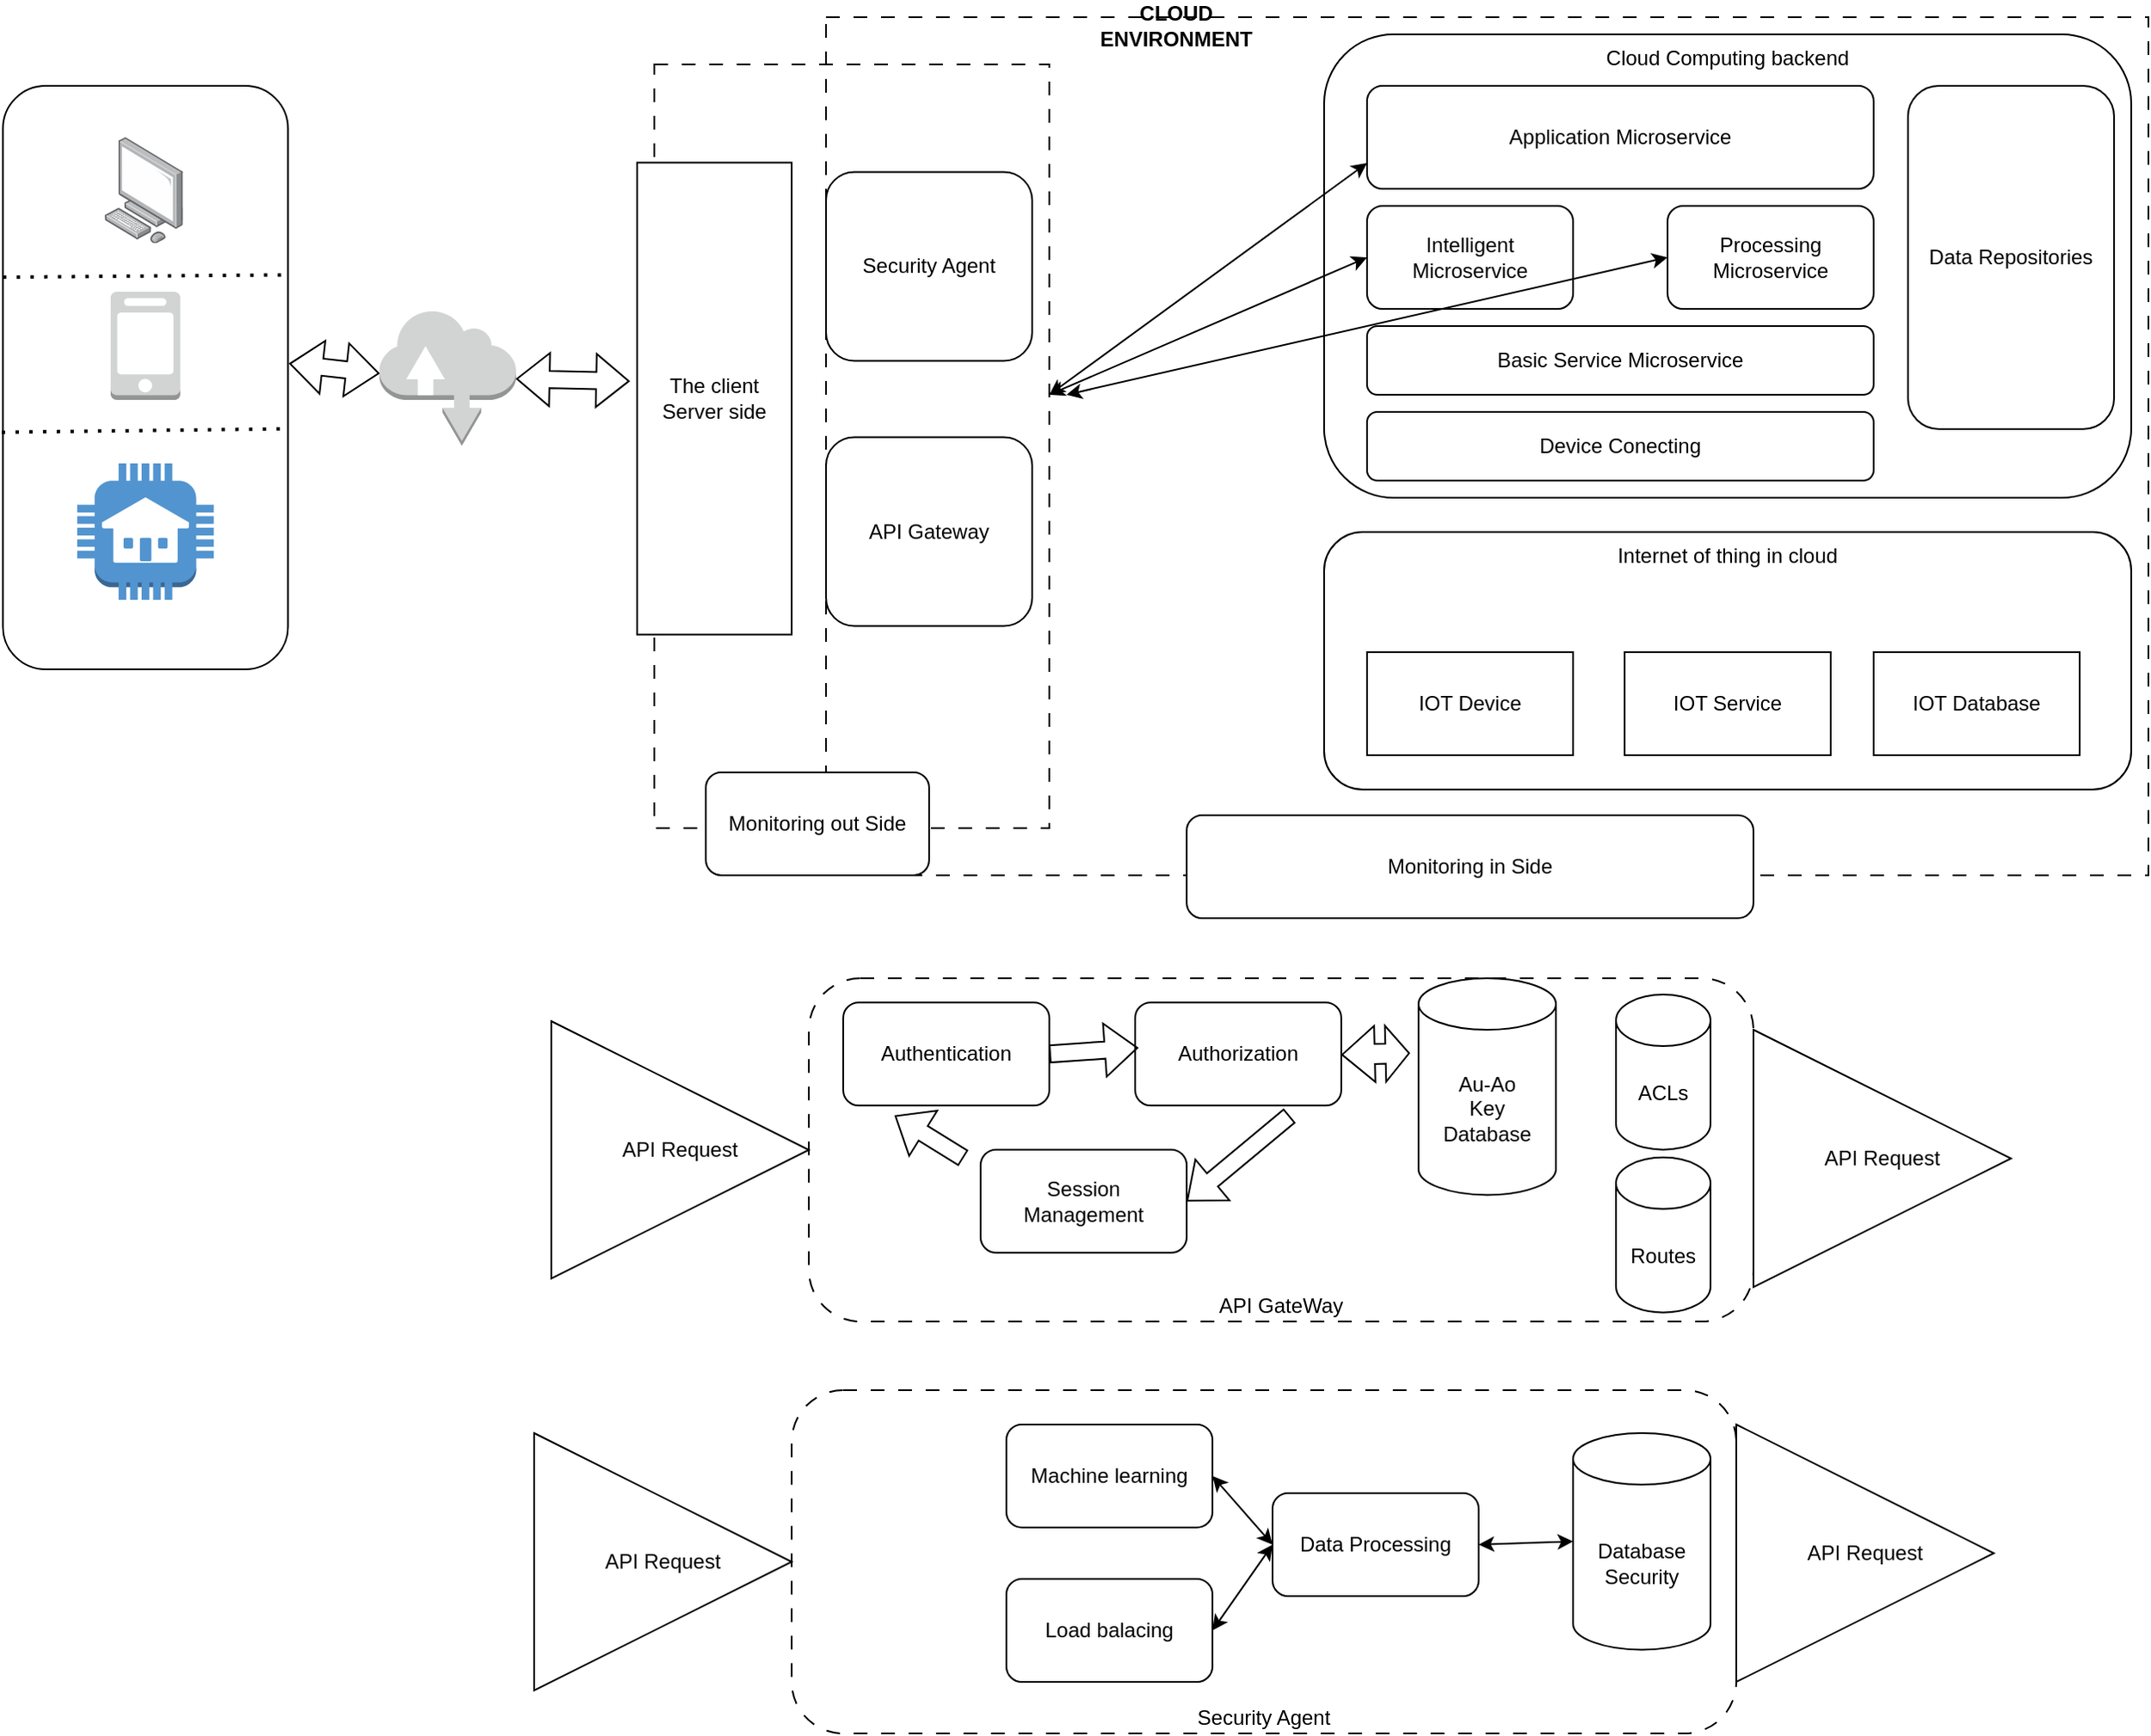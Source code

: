 <mxfile version="22.0.4" type="github">
  <diagram name="Page-1" id="WYY53Z1zAFCPwxraEC31">
    <mxGraphModel dx="2641" dy="1066" grid="1" gridSize="10" guides="1" tooltips="1" connect="1" arrows="1" fold="1" page="1" pageScale="1" pageWidth="827" pageHeight="1169" math="0" shadow="0">
      <root>
        <mxCell id="0" />
        <mxCell id="1" parent="0" />
        <mxCell id="WTgHVEhZeJ5CSSqwmLZs-88" value="" style="rounded=0;whiteSpace=wrap;html=1;fillColor=none;dashed=1;dashPattern=8 8;" parent="1" vertex="1">
          <mxGeometry x="140" y="87.5" width="230" height="445" as="geometry" />
        </mxCell>
        <mxCell id="WTgHVEhZeJ5CSSqwmLZs-28" value="" style="rounded=0;whiteSpace=wrap;html=1;fillColor=none;dashed=1;dashPattern=8 8;movable=1;resizable=1;rotatable=1;deletable=1;editable=1;locked=0;connectable=1;" parent="1" vertex="1">
          <mxGeometry x="240" y="60" width="770" height="500" as="geometry" />
        </mxCell>
        <mxCell id="WTgHVEhZeJ5CSSqwmLZs-4" value="" style="rounded=1;whiteSpace=wrap;html=1;" parent="1" vertex="1">
          <mxGeometry x="-239.3" y="100" width="166" height="340" as="geometry" />
        </mxCell>
        <mxCell id="WTgHVEhZeJ5CSSqwmLZs-1" value="" style="image;points=[];aspect=fixed;html=1;align=center;shadow=0;dashed=0;image=img/lib/allied_telesis/computer_and_terminals/Personal_Computer.svg;" parent="1" vertex="1">
          <mxGeometry x="-180.05" y="130" width="45.6" height="61.8" as="geometry" />
        </mxCell>
        <mxCell id="WTgHVEhZeJ5CSSqwmLZs-2" value="" style="outlineConnect=0;dashed=0;verticalLabelPosition=bottom;verticalAlign=top;align=center;html=1;shape=mxgraph.aws3.mobile_client;fillColor=#D2D3D3;gradientColor=none;" parent="1" vertex="1">
          <mxGeometry x="-176.55" y="220" width="40.5" height="63" as="geometry" />
        </mxCell>
        <mxCell id="WTgHVEhZeJ5CSSqwmLZs-3" value="" style="outlineConnect=0;dashed=0;verticalLabelPosition=bottom;verticalAlign=top;align=center;html=1;shape=mxgraph.aws3.house;fillColor=#5294CF;gradientColor=none;" parent="1" vertex="1">
          <mxGeometry x="-196.05" y="320" width="79.5" height="79.5" as="geometry" />
        </mxCell>
        <mxCell id="WTgHVEhZeJ5CSSqwmLZs-6" value="Cloud Computing backend" style="rounded=1;whiteSpace=wrap;html=1;verticalAlign=top;" parent="1" vertex="1">
          <mxGeometry x="530" y="70" width="470" height="270" as="geometry" />
        </mxCell>
        <mxCell id="WTgHVEhZeJ5CSSqwmLZs-32" value="" style="shape=flexArrow;endArrow=classic;startArrow=classic;html=1;rounded=0;entryX=1.004;entryY=0.476;entryDx=0;entryDy=0;exitX=0;exitY=0.47;exitDx=0;exitDy=0;exitPerimeter=0;entryPerimeter=0;" parent="1" source="WTgHVEhZeJ5CSSqwmLZs-71" target="WTgHVEhZeJ5CSSqwmLZs-4" edge="1">
          <mxGeometry width="100" height="100" relative="1" as="geometry">
            <mxPoint x="144.134" y="249.875" as="sourcePoint" />
            <mxPoint x="196.75" y="261.5" as="targetPoint" />
          </mxGeometry>
        </mxCell>
        <mxCell id="WTgHVEhZeJ5CSSqwmLZs-33" value="" style="endArrow=none;dashed=1;html=1;dashPattern=1 3;strokeWidth=2;rounded=0;entryX=1;entryY=0.324;entryDx=0;entryDy=0;entryPerimeter=0;exitX=0;exitY=0.328;exitDx=0;exitDy=0;exitPerimeter=0;" parent="1" source="WTgHVEhZeJ5CSSqwmLZs-4" target="WTgHVEhZeJ5CSSqwmLZs-4" edge="1">
          <mxGeometry width="50" height="50" relative="1" as="geometry">
            <mxPoint x="-230.05" y="240" as="sourcePoint" />
            <mxPoint x="-180.05" y="190" as="targetPoint" />
          </mxGeometry>
        </mxCell>
        <mxCell id="WTgHVEhZeJ5CSSqwmLZs-34" value="" style="endArrow=none;dashed=1;html=1;dashPattern=1 3;strokeWidth=2;rounded=0;entryX=1;entryY=0.324;entryDx=0;entryDy=0;entryPerimeter=0;exitX=0;exitY=0.328;exitDx=0;exitDy=0;exitPerimeter=0;" parent="1" edge="1">
          <mxGeometry width="50" height="50" relative="1" as="geometry">
            <mxPoint x="-240" y="301.84" as="sourcePoint" />
            <mxPoint x="-74.0" y="299.84" as="targetPoint" />
          </mxGeometry>
        </mxCell>
        <mxCell id="WTgHVEhZeJ5CSSqwmLZs-71" value="" style="outlineConnect=0;dashed=0;verticalLabelPosition=bottom;verticalAlign=top;align=center;html=1;shape=mxgraph.aws3.internet;fillColor=#D2D3D3;gradientColor=none;" parent="1" vertex="1">
          <mxGeometry x="-20" y="230.25" width="79.5" height="79.5" as="geometry" />
        </mxCell>
        <mxCell id="WTgHVEhZeJ5CSSqwmLZs-87" value="Monitoring in Side" style="rounded=1;whiteSpace=wrap;html=1;" parent="1" vertex="1">
          <mxGeometry x="450" y="525" width="330" height="60" as="geometry" />
        </mxCell>
        <mxCell id="WTgHVEhZeJ5CSSqwmLZs-89" value="Monitoring out Side" style="rounded=1;whiteSpace=wrap;html=1;" parent="1" vertex="1">
          <mxGeometry x="170" y="500" width="130" height="60" as="geometry" />
        </mxCell>
        <mxCell id="mjSZJ3vKfWDj_ts2oReT-3" value="Security Agent" style="rounded=1;whiteSpace=wrap;html=1;" vertex="1" parent="1">
          <mxGeometry x="240" y="150.25" width="120" height="110" as="geometry" />
        </mxCell>
        <mxCell id="mjSZJ3vKfWDj_ts2oReT-4" value="API Gateway" style="rounded=1;whiteSpace=wrap;html=1;" vertex="1" parent="1">
          <mxGeometry x="240" y="304.75" width="120" height="110" as="geometry" />
        </mxCell>
        <mxCell id="mjSZJ3vKfWDj_ts2oReT-5" value="The client Server side" style="rounded=0;whiteSpace=wrap;html=1;" vertex="1" parent="1">
          <mxGeometry x="130" y="144.75" width="90" height="275" as="geometry" />
        </mxCell>
        <mxCell id="mjSZJ3vKfWDj_ts2oReT-9" value="" style="shape=flexArrow;endArrow=classic;startArrow=classic;html=1;rounded=0;exitX=-0.048;exitY=0.463;exitDx=0;exitDy=0;exitPerimeter=0;" edge="1" parent="1" source="mjSZJ3vKfWDj_ts2oReT-5" target="WTgHVEhZeJ5CSSqwmLZs-71">
          <mxGeometry width="100" height="100" relative="1" as="geometry">
            <mxPoint x="112.5" y="266.25" as="sourcePoint" />
            <mxPoint x="59.5" y="260.25" as="targetPoint" />
          </mxGeometry>
        </mxCell>
        <mxCell id="mjSZJ3vKfWDj_ts2oReT-10" value="Internet of thing in cloud" style="rounded=1;whiteSpace=wrap;html=1;verticalAlign=top;" vertex="1" parent="1">
          <mxGeometry x="530" y="360" width="470" height="150" as="geometry" />
        </mxCell>
        <mxCell id="mjSZJ3vKfWDj_ts2oReT-11" value="Application Microservice" style="rounded=1;whiteSpace=wrap;html=1;" vertex="1" parent="1">
          <mxGeometry x="555" y="100" width="295" height="60" as="geometry" />
        </mxCell>
        <mxCell id="mjSZJ3vKfWDj_ts2oReT-12" value="Basic Service Microservice" style="rounded=1;whiteSpace=wrap;html=1;" vertex="1" parent="1">
          <mxGeometry x="555" y="240" width="295" height="40" as="geometry" />
        </mxCell>
        <mxCell id="mjSZJ3vKfWDj_ts2oReT-13" value="Data Repositories" style="rounded=1;whiteSpace=wrap;html=1;" vertex="1" parent="1">
          <mxGeometry x="870" y="100" width="120" height="200" as="geometry" />
        </mxCell>
        <mxCell id="mjSZJ3vKfWDj_ts2oReT-14" value="Intelligent Microservice" style="rounded=1;whiteSpace=wrap;html=1;" vertex="1" parent="1">
          <mxGeometry x="555" y="170" width="120" height="60" as="geometry" />
        </mxCell>
        <mxCell id="mjSZJ3vKfWDj_ts2oReT-15" value="Processing Microservice" style="rounded=1;whiteSpace=wrap;html=1;" vertex="1" parent="1">
          <mxGeometry x="730" y="170" width="120" height="60" as="geometry" />
        </mxCell>
        <mxCell id="mjSZJ3vKfWDj_ts2oReT-16" value="" style="endArrow=classic;startArrow=classic;html=1;rounded=0;entryX=0;entryY=0.5;entryDx=0;entryDy=0;" edge="1" parent="1" target="mjSZJ3vKfWDj_ts2oReT-14">
          <mxGeometry width="50" height="50" relative="1" as="geometry">
            <mxPoint x="370" y="280" as="sourcePoint" />
            <mxPoint x="440" y="190" as="targetPoint" />
          </mxGeometry>
        </mxCell>
        <mxCell id="mjSZJ3vKfWDj_ts2oReT-19" value="" style="endArrow=classic;startArrow=classic;html=1;rounded=0;entryX=0;entryY=0.75;entryDx=0;entryDy=0;" edge="1" parent="1" target="mjSZJ3vKfWDj_ts2oReT-11">
          <mxGeometry width="50" height="50" relative="1" as="geometry">
            <mxPoint x="370" y="280" as="sourcePoint" />
            <mxPoint x="545" y="181" as="targetPoint" />
          </mxGeometry>
        </mxCell>
        <mxCell id="mjSZJ3vKfWDj_ts2oReT-20" value="" style="endArrow=classic;startArrow=classic;html=1;rounded=0;entryX=0;entryY=0.5;entryDx=0;entryDy=0;" edge="1" parent="1" target="mjSZJ3vKfWDj_ts2oReT-15">
          <mxGeometry width="50" height="50" relative="1" as="geometry">
            <mxPoint x="380" y="280" as="sourcePoint" />
            <mxPoint x="565" y="202.5" as="targetPoint" />
          </mxGeometry>
        </mxCell>
        <mxCell id="mjSZJ3vKfWDj_ts2oReT-21" value="Device Conecting" style="rounded=1;whiteSpace=wrap;html=1;" vertex="1" parent="1">
          <mxGeometry x="555" y="290" width="295" height="40" as="geometry" />
        </mxCell>
        <mxCell id="mjSZJ3vKfWDj_ts2oReT-22" value="IOT Device" style="rounded=0;whiteSpace=wrap;html=1;" vertex="1" parent="1">
          <mxGeometry x="555" y="430" width="120" height="60" as="geometry" />
        </mxCell>
        <mxCell id="mjSZJ3vKfWDj_ts2oReT-23" value="IOT Database" style="rounded=0;whiteSpace=wrap;html=1;" vertex="1" parent="1">
          <mxGeometry x="850" y="430" width="120" height="60" as="geometry" />
        </mxCell>
        <mxCell id="mjSZJ3vKfWDj_ts2oReT-24" value="IOT Service" style="rounded=0;whiteSpace=wrap;html=1;" vertex="1" parent="1">
          <mxGeometry x="705" y="430" width="120" height="60" as="geometry" />
        </mxCell>
        <mxCell id="WTgHVEhZeJ5CSSqwmLZs-76" value="API GateWay" style="rounded=1;whiteSpace=wrap;html=1;dashed=1;dashPattern=8 8;verticalAlign=bottom;movable=0;resizable=0;rotatable=0;deletable=0;editable=0;locked=1;connectable=0;" parent="1" vertex="1">
          <mxGeometry x="230" y="620" width="550" height="200" as="geometry" />
        </mxCell>
        <mxCell id="WTgHVEhZeJ5CSSqwmLZs-78" value="Authentication" style="rounded=1;whiteSpace=wrap;html=1;" parent="1" vertex="1">
          <mxGeometry x="250" y="634.1" width="120" height="60" as="geometry" />
        </mxCell>
        <mxCell id="WTgHVEhZeJ5CSSqwmLZs-79" value="Authorization" style="rounded=1;whiteSpace=wrap;html=1;" parent="1" vertex="1">
          <mxGeometry x="420" y="634.1" width="120" height="60" as="geometry" />
        </mxCell>
        <mxCell id="WTgHVEhZeJ5CSSqwmLZs-80" value="Session&lt;br&gt;Management" style="rounded=1;whiteSpace=wrap;html=1;" parent="1" vertex="1">
          <mxGeometry x="330" y="719.85" width="120" height="60" as="geometry" />
        </mxCell>
        <mxCell id="WTgHVEhZeJ5CSSqwmLZs-83" value="" style="shape=flexArrow;endArrow=classic;html=1;rounded=0;entryX=0.015;entryY=0.44;entryDx=0;entryDy=0;entryPerimeter=0;exitX=1;exitY=0.5;exitDx=0;exitDy=0;" parent="1" source="WTgHVEhZeJ5CSSqwmLZs-78" target="WTgHVEhZeJ5CSSqwmLZs-79" edge="1">
          <mxGeometry width="50" height="50" relative="1" as="geometry">
            <mxPoint x="450" y="684.1" as="sourcePoint" />
            <mxPoint x="500" y="634.1" as="targetPoint" />
          </mxGeometry>
        </mxCell>
        <mxCell id="WTgHVEhZeJ5CSSqwmLZs-84" value="Au-Ao&lt;br&gt;Key&lt;br&gt;Database" style="shape=cylinder3;whiteSpace=wrap;html=1;boundedLbl=1;backgroundOutline=1;size=15;" parent="1" vertex="1">
          <mxGeometry x="585" y="620.0" width="80" height="126.2" as="geometry" />
        </mxCell>
        <mxCell id="WTgHVEhZeJ5CSSqwmLZs-85" value="" style="shape=flexArrow;endArrow=classic;startArrow=classic;html=1;rounded=0;width=11.667;startSize=4.242;exitX=0;exitY=0;exitDx=0;exitDy=39.05;exitPerimeter=0;" parent="1" edge="1">
          <mxGeometry width="100" height="100" relative="1" as="geometry">
            <mxPoint x="580" y="663.62" as="sourcePoint" />
            <mxPoint x="540" y="664.57" as="targetPoint" />
          </mxGeometry>
        </mxCell>
        <mxCell id="mjSZJ3vKfWDj_ts2oReT-25" value="Security Agent" style="rounded=1;whiteSpace=wrap;html=1;dashed=1;dashPattern=8 8;verticalAlign=bottom;" vertex="1" parent="1">
          <mxGeometry x="220" y="860" width="550" height="200" as="geometry" />
        </mxCell>
        <mxCell id="mjSZJ3vKfWDj_ts2oReT-26" value="Machine learning" style="rounded=1;whiteSpace=wrap;html=1;" vertex="1" parent="1">
          <mxGeometry x="345" y="880" width="120" height="60" as="geometry" />
        </mxCell>
        <mxCell id="mjSZJ3vKfWDj_ts2oReT-27" value="Load balacing" style="rounded=1;whiteSpace=wrap;html=1;" vertex="1" parent="1">
          <mxGeometry x="345" y="970" width="120" height="60" as="geometry" />
        </mxCell>
        <mxCell id="mjSZJ3vKfWDj_ts2oReT-28" value="Data Processing" style="rounded=1;whiteSpace=wrap;html=1;" vertex="1" parent="1">
          <mxGeometry x="500" y="920" width="120" height="60" as="geometry" />
        </mxCell>
        <mxCell id="mjSZJ3vKfWDj_ts2oReT-30" value="" style="endArrow=classic;startArrow=classic;html=1;rounded=0;entryX=0;entryY=0.5;entryDx=0;entryDy=0;exitX=1;exitY=0.5;exitDx=0;exitDy=0;" edge="1" parent="1" source="mjSZJ3vKfWDj_ts2oReT-27" target="mjSZJ3vKfWDj_ts2oReT-28">
          <mxGeometry width="50" height="50" relative="1" as="geometry">
            <mxPoint x="480" y="1000" as="sourcePoint" />
            <mxPoint x="530" y="950" as="targetPoint" />
          </mxGeometry>
        </mxCell>
        <mxCell id="mjSZJ3vKfWDj_ts2oReT-33" value="" style="endArrow=classic;startArrow=classic;html=1;rounded=0;entryX=0;entryY=0.5;entryDx=0;entryDy=0;exitX=1;exitY=0.5;exitDx=0;exitDy=0;" edge="1" parent="1" source="mjSZJ3vKfWDj_ts2oReT-26" target="mjSZJ3vKfWDj_ts2oReT-28">
          <mxGeometry width="50" height="50" relative="1" as="geometry">
            <mxPoint x="465" y="967.5" as="sourcePoint" />
            <mxPoint x="550" y="932.5" as="targetPoint" />
          </mxGeometry>
        </mxCell>
        <mxCell id="mjSZJ3vKfWDj_ts2oReT-34" value="API Request" style="triangle;whiteSpace=wrap;html=1;" vertex="1" parent="1">
          <mxGeometry x="70" y="885" width="150" height="150" as="geometry" />
        </mxCell>
        <mxCell id="mjSZJ3vKfWDj_ts2oReT-35" value="API Request" style="triangle;whiteSpace=wrap;html=1;" vertex="1" parent="1">
          <mxGeometry x="80" y="645" width="150" height="150" as="geometry" />
        </mxCell>
        <mxCell id="mjSZJ3vKfWDj_ts2oReT-36" value="API Request" style="triangle;whiteSpace=wrap;html=1;" vertex="1" parent="1">
          <mxGeometry x="780" y="650" width="150" height="150" as="geometry" />
        </mxCell>
        <mxCell id="mjSZJ3vKfWDj_ts2oReT-37" value="API Request" style="triangle;whiteSpace=wrap;html=1;" vertex="1" parent="1">
          <mxGeometry x="770" y="880" width="150" height="150" as="geometry" />
        </mxCell>
        <mxCell id="mjSZJ3vKfWDj_ts2oReT-40" value="Routes" style="shape=cylinder3;whiteSpace=wrap;html=1;boundedLbl=1;backgroundOutline=1;size=15;" vertex="1" parent="1">
          <mxGeometry x="700" y="724.4" width="55" height="90.3" as="geometry" />
        </mxCell>
        <mxCell id="mjSZJ3vKfWDj_ts2oReT-41" value="" style="shape=flexArrow;endArrow=classic;html=1;rounded=0;" edge="1" parent="1">
          <mxGeometry width="50" height="50" relative="1" as="geometry">
            <mxPoint x="510" y="700" as="sourcePoint" />
            <mxPoint x="450" y="750" as="targetPoint" />
          </mxGeometry>
        </mxCell>
        <mxCell id="mjSZJ3vKfWDj_ts2oReT-42" value="" style="shape=flexArrow;endArrow=classic;html=1;rounded=0;" edge="1" parent="1">
          <mxGeometry width="50" height="50" relative="1" as="geometry">
            <mxPoint x="320" y="724.85" as="sourcePoint" />
            <mxPoint x="280" y="700" as="targetPoint" />
          </mxGeometry>
        </mxCell>
        <mxCell id="mjSZJ3vKfWDj_ts2oReT-43" value="ACLs" style="shape=cylinder3;whiteSpace=wrap;html=1;boundedLbl=1;backgroundOutline=1;size=15;" vertex="1" parent="1">
          <mxGeometry x="700" y="629.55" width="55" height="90.3" as="geometry" />
        </mxCell>
        <mxCell id="mjSZJ3vKfWDj_ts2oReT-44" value="Database&lt;br&gt;Security" style="shape=cylinder3;whiteSpace=wrap;html=1;boundedLbl=1;backgroundOutline=1;size=15;" vertex="1" parent="1">
          <mxGeometry x="675" y="885.0" width="80" height="126.2" as="geometry" />
        </mxCell>
        <mxCell id="mjSZJ3vKfWDj_ts2oReT-45" value="" style="endArrow=classic;startArrow=classic;html=1;rounded=0;entryX=0;entryY=0.5;entryDx=0;entryDy=0;entryPerimeter=0;exitX=1;exitY=0.5;exitDx=0;exitDy=0;" edge="1" parent="1" source="mjSZJ3vKfWDj_ts2oReT-28" target="mjSZJ3vKfWDj_ts2oReT-44">
          <mxGeometry width="50" height="50" relative="1" as="geometry">
            <mxPoint x="610" y="990" as="sourcePoint" />
            <mxPoint x="660" y="940" as="targetPoint" />
          </mxGeometry>
        </mxCell>
        <mxCell id="mjSZJ3vKfWDj_ts2oReT-46" value="CLOUD ENVIRONMENT" style="text;html=1;strokeColor=none;fillColor=none;align=center;verticalAlign=middle;whiteSpace=wrap;rounded=0;fontStyle=1" vertex="1" parent="1">
          <mxGeometry x="414" y="50" width="60" height="30" as="geometry" />
        </mxCell>
      </root>
    </mxGraphModel>
  </diagram>
</mxfile>
